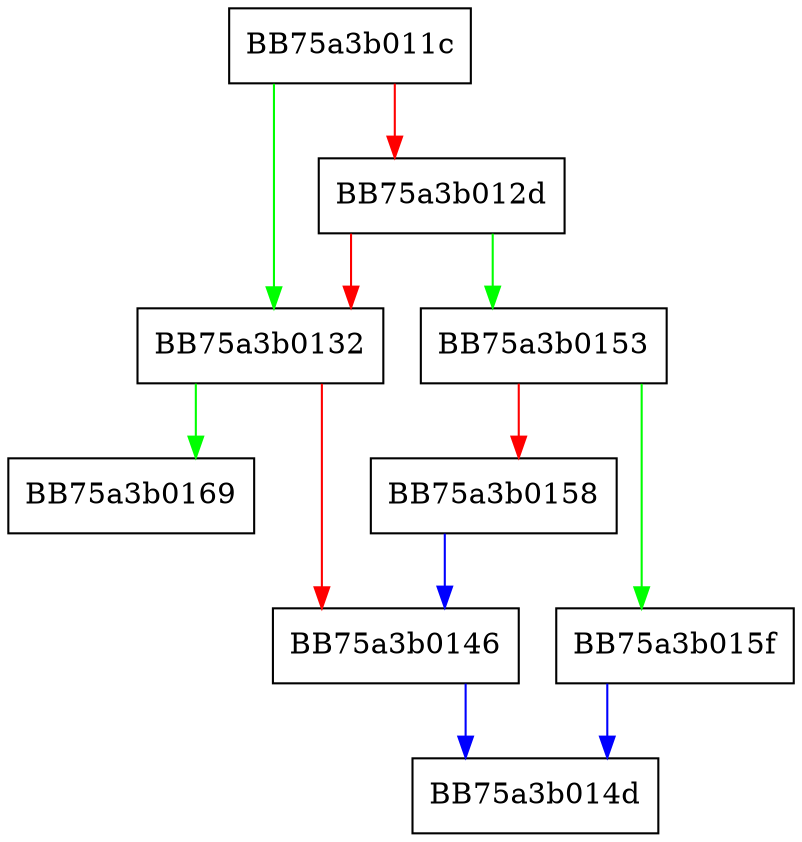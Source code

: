 digraph msil_emit_sfieldop {
  node [shape="box"];
  graph [splines=ortho];
  BB75a3b011c -> BB75a3b0132 [color="green"];
  BB75a3b011c -> BB75a3b012d [color="red"];
  BB75a3b012d -> BB75a3b0153 [color="green"];
  BB75a3b012d -> BB75a3b0132 [color="red"];
  BB75a3b0132 -> BB75a3b0169 [color="green"];
  BB75a3b0132 -> BB75a3b0146 [color="red"];
  BB75a3b0146 -> BB75a3b014d [color="blue"];
  BB75a3b0153 -> BB75a3b015f [color="green"];
  BB75a3b0153 -> BB75a3b0158 [color="red"];
  BB75a3b0158 -> BB75a3b0146 [color="blue"];
  BB75a3b015f -> BB75a3b014d [color="blue"];
}